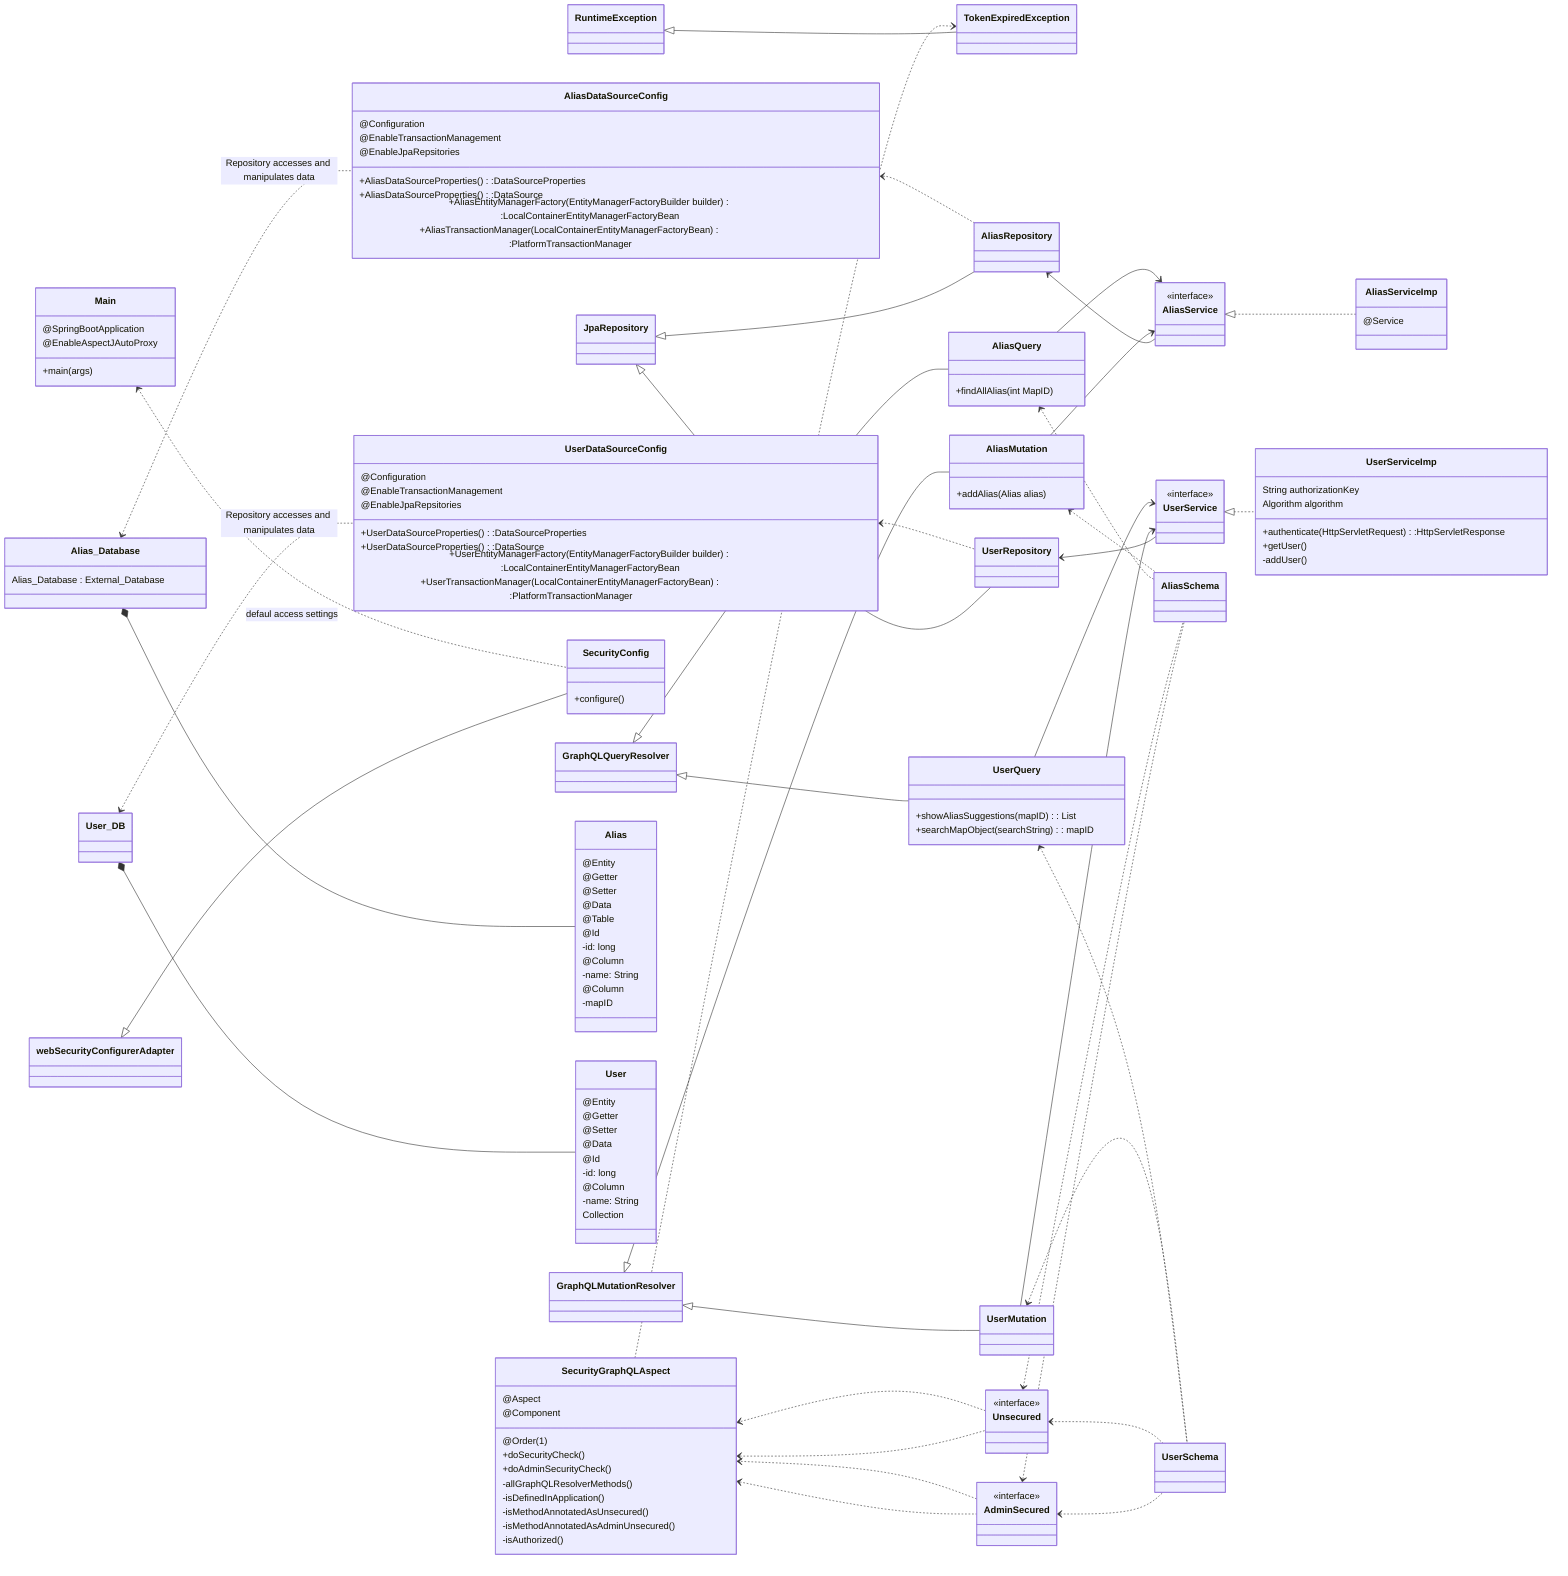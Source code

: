 classDiagram
direction LR

RuntimeException <|-- TokenExpiredException
GraphQLMutationResolver <|-- AliasMutation
GraphQLQueryResolver <|-- AliasQuery
GraphQLMutationResolver <|-- UserMutation
GraphQLQueryResolver <|-- UserQuery
JpaRepository <|-- AliasRepository
JpaRepository <|-- UserRepository
webSecurityConfigurerAdapter <|-- SecurityConfig


AliasService <|.. AliasServiceImp
UserService <|.. UserServiceImp

AliasRepository <-- AliasService
UserRepository <-- UserService

SecurityGraphQLAspect <.. AdminSecured
SecurityGraphQLAspect <.. Unsecured
SecurityGraphQLAspect ..> TokenExpiredException

Alias_Database *-- Alias

User_DB *-- User

AliasMutation --> AliasService
AliasQuery --> AliasService
UserMutation --> UserService
UserQuery --> UserService

Alias_Database <.. AliasDataSourceConfig : Repository accesses and manipulates data
AliasDataSourceConfig <.. AliasRepository
User_DB <.. UserDataSourceConfig : Repository accesses and manipulates data
UserDataSourceConfig <.. UserRepository

AdminSecured <.. AliasSchema
Unsecured <.. AliasSchema
AdminSecured <.. UserSchema
Unsecured <.. UserSchema

Main <.. SecurityConfig : defaul access settings

AdminSecured ..> SecurityGraphQLAspect
Unsecured ..> SecurityGraphQLAspect

AliasQuery <.. AliasSchema
AliasMutation <.. AliasSchema


UserQuery <.. UserSchema    
UserMutation <.. UserSchema


class RuntimeException

class TokenExpiredException


class AliasService{
<<interface>>
}

class AliasServiceImp{
@Service
}

class GraphQLMutationResolver 

class AliasMutation{
+addAlias(Alias alias)
}

class UserMutation

class GraphQLQueryResolver

class UserQuery {
    +showAliasSuggestions(mapID) : List<aliasSuggestion>
    +searchMapObject(searchString) : mapID
}

class AliasQuery{
+findAllAlias(int MapID)
}


class SecurityConfig{
+configure()
}

class AdminSecured{
<<interface>> 
}

class Unsecured{
<<interface>> 
}

class SecurityGraphQLAspect{
@Aspect
@Component
@Order(1)
+doSecurityCheck()
+doAdminSecurityCheck()
-allGraphQLResolverMethods()
-isDefinedInApplication()
-isMethodAnnotatedAsUnsecured()
-isMethodAnnotatedAsAdminUnsecured()
-isAuthorized()
}



class User{
@Entity
@Getter
@Setter
@Data
@Id
-id: long
@Column
-name: String
Collection<? extends GranedAuthority>
}


class Alias{
@Entity
@Getter
@Setter
@Data
@Table
@Id
-id: long
@Column
-name: String
@Column
-mapID
}

class AliasDataSourceConfig{ 
@Configuration
@EnableTransactionManagement
@EnableJpaRepsitories
+AliasDataSourceProperties():DataSourceProperties
+AliasDataSourceProperties():DataSource
+AliasEntityManagerFactory(EntityManagerFactoryBuilder builder):LocalContainerEntityManagerFactoryBean 
+AliasTransactionManager(LocalContainerEntityManagerFactoryBean):PlatformTransactionManager 
}  

class UserDataSourceConfig{ 
@Configuration
@EnableTransactionManagement
@EnableJpaRepsitories
+UserDataSourceProperties():DataSourceProperties
+UserDataSourceProperties():DataSource
+UserEntityManagerFactory(EntityManagerFactoryBuilder builder):LocalContainerEntityManagerFactoryBean 
+UserTransactionManager(LocalContainerEntityManagerFactoryBean):PlatformTransactionManager 
}

class webSecurityConfigurerAdapter

class JpaRepository

class AliasRepository

class Alias_Database{
Alias_Database : External_Database
}

class UserService{
<<interface>>
}

class UserServiceImp{
String authorizationKey
Algorithm algorithm
+authenticate(HttpServletRequest):HttpServletResponse 
+getUser()
-addUser()
}

class UserRepository

class User_DB


class AliasSchema
class UserSchema

class Main {
    @SpringBootApplication
    @EnableAspectJAutoProxy 
        +main(args)
}